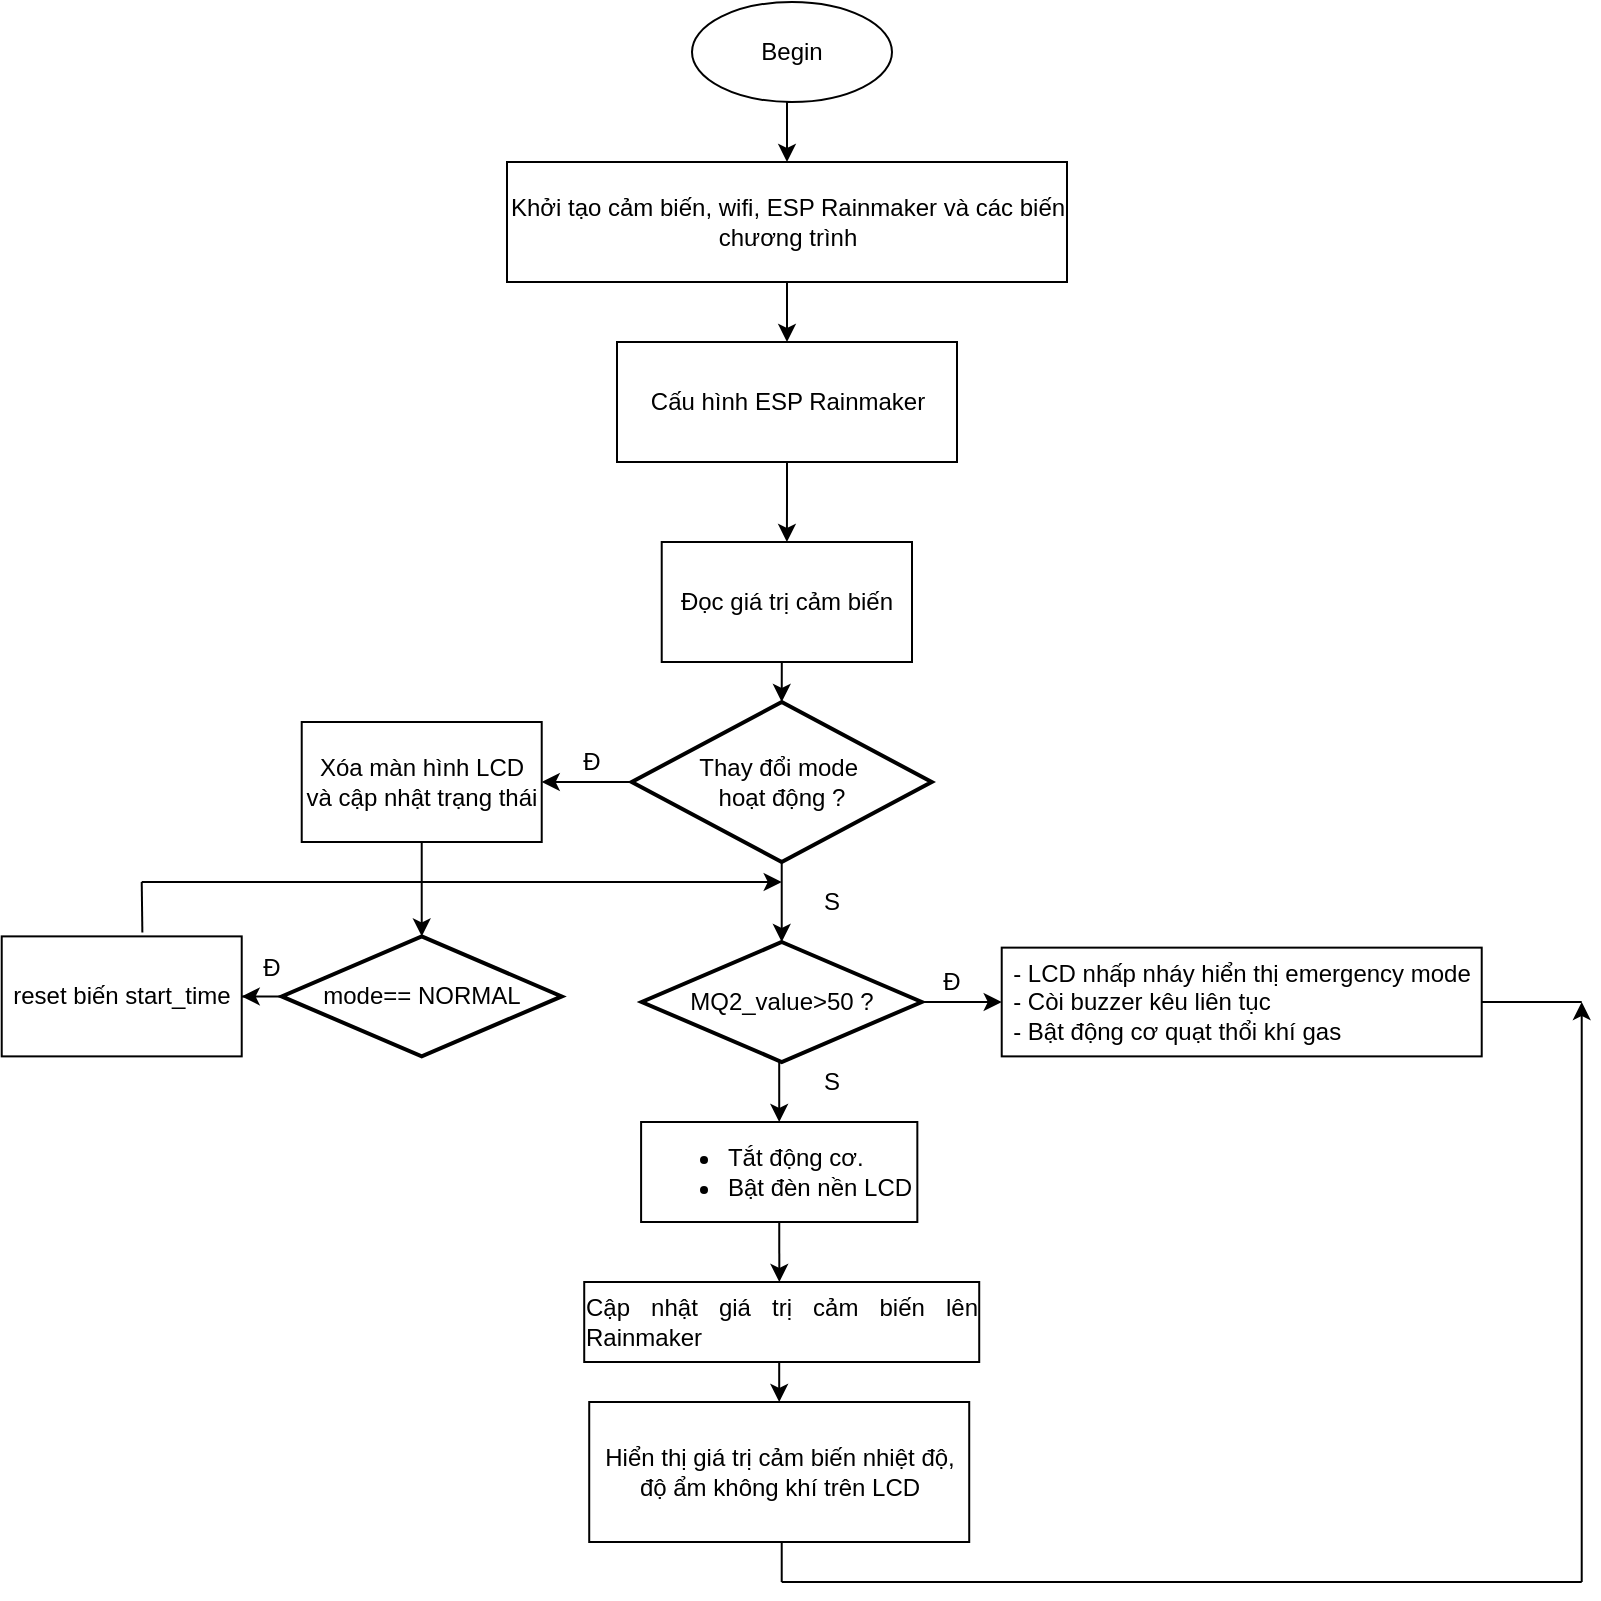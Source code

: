 <mxfile version="25.0.3" pages="3">
  <diagram name="home" id="8qg7KSSjWDyK8bKFyOf4">
    <mxGraphModel dx="1843" dy="796" grid="1" gridSize="10" guides="1" tooltips="1" connect="1" arrows="1" fold="1" page="1" pageScale="1" pageWidth="850" pageHeight="1100" math="0" shadow="0">
      <root>
        <mxCell id="0" />
        <mxCell id="1" parent="0" />
        <mxCell id="Wlit7dpWgTV-Mipl9ggA-3" style="edgeStyle=orthogonalEdgeStyle;rounded=0;orthogonalLoop=1;jettySize=auto;html=1;exitX=0.5;exitY=1;exitDx=0;exitDy=0;entryX=0.5;entryY=0;entryDx=0;entryDy=0;" parent="1" source="Wlit7dpWgTV-Mipl9ggA-1" target="Wlit7dpWgTV-Mipl9ggA-2" edge="1">
          <mxGeometry relative="1" as="geometry" />
        </mxCell>
        <mxCell id="Wlit7dpWgTV-Mipl9ggA-1" value="Begin" style="ellipse;whiteSpace=wrap;html=1;" parent="1" vertex="1">
          <mxGeometry x="350" y="30" width="100" height="50" as="geometry" />
        </mxCell>
        <mxCell id="elH4rZ-bwdhjYJhse8s5-2" value="" style="edgeStyle=orthogonalEdgeStyle;rounded=0;orthogonalLoop=1;jettySize=auto;html=1;" parent="1" source="Wlit7dpWgTV-Mipl9ggA-2" target="elH4rZ-bwdhjYJhse8s5-1" edge="1">
          <mxGeometry relative="1" as="geometry" />
        </mxCell>
        <mxCell id="Wlit7dpWgTV-Mipl9ggA-2" value="Khởi tạo cảm biến, wifi, ESP Rainmaker và các biến chương trình" style="rounded=0;whiteSpace=wrap;html=1;" parent="1" vertex="1">
          <mxGeometry x="257.5" y="110" width="280" height="60" as="geometry" />
        </mxCell>
        <mxCell id="Wlit7dpWgTV-Mipl9ggA-4" value="Đọc giá trị cảm biến" style="rounded=0;whiteSpace=wrap;html=1;" parent="1" vertex="1">
          <mxGeometry x="334.86" y="300" width="125.14" height="60" as="geometry" />
        </mxCell>
        <mxCell id="Wlit7dpWgTV-Mipl9ggA-9" style="edgeStyle=orthogonalEdgeStyle;rounded=0;orthogonalLoop=1;jettySize=auto;html=1;exitX=0;exitY=0.5;exitDx=0;exitDy=0;exitPerimeter=0;entryX=1;entryY=0.5;entryDx=0;entryDy=0;" parent="1" source="Wlit7dpWgTV-Mipl9ggA-6" target="Wlit7dpWgTV-Mipl9ggA-8" edge="1">
          <mxGeometry relative="1" as="geometry" />
        </mxCell>
        <mxCell id="Wlit7dpWgTV-Mipl9ggA-6" value="Thay đổi mode&amp;nbsp;&lt;div&gt;hoạt động ?&lt;/div&gt;" style="strokeWidth=2;html=1;shape=mxgraph.flowchart.decision;whiteSpace=wrap;" parent="1" vertex="1">
          <mxGeometry x="319.86" y="380" width="150" height="80" as="geometry" />
        </mxCell>
        <mxCell id="Wlit7dpWgTV-Mipl9ggA-7" style="edgeStyle=orthogonalEdgeStyle;rounded=0;orthogonalLoop=1;jettySize=auto;html=1;exitX=0.5;exitY=1;exitDx=0;exitDy=0;entryX=0.5;entryY=0;entryDx=0;entryDy=0;entryPerimeter=0;" parent="1" source="Wlit7dpWgTV-Mipl9ggA-4" target="Wlit7dpWgTV-Mipl9ggA-6" edge="1">
          <mxGeometry relative="1" as="geometry" />
        </mxCell>
        <mxCell id="Wlit7dpWgTV-Mipl9ggA-8" value="Xóa màn hình LCD và cập nhật trạng thái" style="rounded=0;whiteSpace=wrap;html=1;" parent="1" vertex="1">
          <mxGeometry x="154.86" y="390" width="120" height="60" as="geometry" />
        </mxCell>
        <mxCell id="Wlit7dpWgTV-Mipl9ggA-13" value="" style="edgeStyle=orthogonalEdgeStyle;rounded=0;orthogonalLoop=1;jettySize=auto;html=1;" parent="1" source="Wlit7dpWgTV-Mipl9ggA-10" target="Wlit7dpWgTV-Mipl9ggA-12" edge="1">
          <mxGeometry relative="1" as="geometry" />
        </mxCell>
        <mxCell id="Wlit7dpWgTV-Mipl9ggA-10" value="mode== NORMAL" style="strokeWidth=2;html=1;shape=mxgraph.flowchart.decision;whiteSpace=wrap;" parent="1" vertex="1">
          <mxGeometry x="144.86" y="497.19" width="140" height="60" as="geometry" />
        </mxCell>
        <mxCell id="Wlit7dpWgTV-Mipl9ggA-11" style="edgeStyle=orthogonalEdgeStyle;rounded=0;orthogonalLoop=1;jettySize=auto;html=1;entryX=0.5;entryY=0;entryDx=0;entryDy=0;entryPerimeter=0;" parent="1" source="Wlit7dpWgTV-Mipl9ggA-8" target="Wlit7dpWgTV-Mipl9ggA-10" edge="1">
          <mxGeometry relative="1" as="geometry" />
        </mxCell>
        <mxCell id="Wlit7dpWgTV-Mipl9ggA-12" value="reset biến start_time" style="rounded=0;whiteSpace=wrap;html=1;" parent="1" vertex="1">
          <mxGeometry x="4.86" y="497.19" width="120" height="60" as="geometry" />
        </mxCell>
        <mxCell id="Wlit7dpWgTV-Mipl9ggA-14" value="Đ" style="text;strokeColor=none;align=center;fillColor=none;html=1;verticalAlign=middle;whiteSpace=wrap;rounded=0;" parent="1" vertex="1">
          <mxGeometry x="274.86" y="400" width="50" height="20" as="geometry" />
        </mxCell>
        <mxCell id="Wlit7dpWgTV-Mipl9ggA-15" value="Đ" style="text;strokeColor=none;align=center;fillColor=none;html=1;verticalAlign=middle;whiteSpace=wrap;rounded=0;" parent="1" vertex="1">
          <mxGeometry x="114.86" y="502.82" width="50" height="20" as="geometry" />
        </mxCell>
        <mxCell id="Wlit7dpWgTV-Mipl9ggA-20" style="edgeStyle=orthogonalEdgeStyle;rounded=0;orthogonalLoop=1;jettySize=auto;html=1;exitX=1;exitY=0.5;exitDx=0;exitDy=0;exitPerimeter=0;entryX=0;entryY=0.5;entryDx=0;entryDy=0;" parent="1" source="Wlit7dpWgTV-Mipl9ggA-16" target="Wlit7dpWgTV-Mipl9ggA-19" edge="1">
          <mxGeometry relative="1" as="geometry" />
        </mxCell>
        <mxCell id="Wlit7dpWgTV-Mipl9ggA-24" style="edgeStyle=orthogonalEdgeStyle;rounded=0;orthogonalLoop=1;jettySize=auto;html=1;exitX=0.5;exitY=1;exitDx=0;exitDy=0;exitPerimeter=0;entryX=0.5;entryY=0;entryDx=0;entryDy=0;" parent="1" source="Wlit7dpWgTV-Mipl9ggA-16" target="Wlit7dpWgTV-Mipl9ggA-23" edge="1">
          <mxGeometry relative="1" as="geometry" />
        </mxCell>
        <mxCell id="Wlit7dpWgTV-Mipl9ggA-16" value="MQ2_value&amp;gt;50 ?" style="strokeWidth=2;html=1;shape=mxgraph.flowchart.decision;whiteSpace=wrap;" parent="1" vertex="1">
          <mxGeometry x="324.86" y="500" width="140" height="60" as="geometry" />
        </mxCell>
        <mxCell id="Wlit7dpWgTV-Mipl9ggA-17" style="edgeStyle=orthogonalEdgeStyle;rounded=0;orthogonalLoop=1;jettySize=auto;html=1;exitX=0.5;exitY=1;exitDx=0;exitDy=0;exitPerimeter=0;entryX=0.5;entryY=0;entryDx=0;entryDy=0;entryPerimeter=0;" parent="1" source="Wlit7dpWgTV-Mipl9ggA-6" target="Wlit7dpWgTV-Mipl9ggA-16" edge="1">
          <mxGeometry relative="1" as="geometry" />
        </mxCell>
        <mxCell id="Wlit7dpWgTV-Mipl9ggA-19" value="&lt;div style=&quot;text-align: justify;&quot;&gt;&lt;span style=&quot;background-color: initial;&quot;&gt;- LCD nhấp nháy hiển thị emergency mode&lt;/span&gt;&lt;/div&gt;&lt;div style=&quot;text-align: justify;&quot;&gt;&lt;span style=&quot;background-color: initial;&quot;&gt;- Còi buzzer kêu liên tục&lt;/span&gt;&lt;/div&gt;&lt;div style=&quot;text-align: justify;&quot;&gt;- Bật động cơ quạt thổi khí gas&lt;/div&gt;" style="rounded=0;whiteSpace=wrap;html=1;" parent="1" vertex="1">
          <mxGeometry x="504.86" y="502.82" width="240" height="54.37" as="geometry" />
        </mxCell>
        <mxCell id="Wlit7dpWgTV-Mipl9ggA-21" value="Đ" style="text;strokeColor=none;align=center;fillColor=none;html=1;verticalAlign=middle;whiteSpace=wrap;rounded=0;" parent="1" vertex="1">
          <mxGeometry x="454.86" y="510" width="50" height="20" as="geometry" />
        </mxCell>
        <mxCell id="Wlit7dpWgTV-Mipl9ggA-22" value="S" style="text;strokeColor=none;align=center;fillColor=none;html=1;verticalAlign=middle;whiteSpace=wrap;rounded=0;" parent="1" vertex="1">
          <mxGeometry x="394.86" y="470" width="50" height="20" as="geometry" />
        </mxCell>
        <mxCell id="Wlit7dpWgTV-Mipl9ggA-23" value="&lt;ul&gt;&lt;li style=&quot;text-align: justify;&quot;&gt;Tắt động cơ.&lt;/li&gt;&lt;li style=&quot;text-align: justify;&quot;&gt;Bật đèn nền LCD&lt;/li&gt;&lt;/ul&gt;" style="rounded=0;whiteSpace=wrap;html=1;" parent="1" vertex="1">
          <mxGeometry x="324.55" y="590" width="138.12" height="50" as="geometry" />
        </mxCell>
        <mxCell id="Wlit7dpWgTV-Mipl9ggA-25" value="S" style="text;strokeColor=none;align=center;fillColor=none;html=1;verticalAlign=middle;whiteSpace=wrap;rounded=0;" parent="1" vertex="1">
          <mxGeometry x="394.86" y="560" width="50" height="20" as="geometry" />
        </mxCell>
        <mxCell id="Wlit7dpWgTV-Mipl9ggA-45" style="edgeStyle=orthogonalEdgeStyle;rounded=0;orthogonalLoop=1;jettySize=auto;html=1;exitX=0.5;exitY=1;exitDx=0;exitDy=0;entryX=0.5;entryY=0;entryDx=0;entryDy=0;" parent="1" source="Wlit7dpWgTV-Mipl9ggA-26" target="Wlit7dpWgTV-Mipl9ggA-44" edge="1">
          <mxGeometry relative="1" as="geometry" />
        </mxCell>
        <mxCell id="Wlit7dpWgTV-Mipl9ggA-26" value="&lt;div style=&quot;text-align: justify;&quot;&gt;&lt;span style=&quot;background-color: initial;&quot;&gt;Cập nhật giá trị cảm biến lên Rainmaker&lt;/span&gt;&lt;/div&gt;" style="rounded=0;whiteSpace=wrap;html=1;" parent="1" vertex="1">
          <mxGeometry x="296.11" y="670" width="197.5" height="40" as="geometry" />
        </mxCell>
        <mxCell id="Wlit7dpWgTV-Mipl9ggA-33" value="" style="endArrow=none;html=1;rounded=0;" parent="1" edge="1">
          <mxGeometry width="50" height="50" relative="1" as="geometry">
            <mxPoint x="744.86" y="530" as="sourcePoint" />
            <mxPoint x="794.86" y="530" as="targetPoint" />
          </mxGeometry>
        </mxCell>
        <mxCell id="Wlit7dpWgTV-Mipl9ggA-37" value="" style="endArrow=none;html=1;rounded=0;exitX=0.586;exitY=-0.033;exitDx=0;exitDy=0;exitPerimeter=0;" parent="1" source="Wlit7dpWgTV-Mipl9ggA-12" edge="1">
          <mxGeometry width="50" height="50" relative="1" as="geometry">
            <mxPoint x="74.86" y="480" as="sourcePoint" />
            <mxPoint x="74.86" y="470" as="targetPoint" />
          </mxGeometry>
        </mxCell>
        <mxCell id="Wlit7dpWgTV-Mipl9ggA-38" value="" style="endArrow=classic;html=1;rounded=0;" parent="1" edge="1">
          <mxGeometry width="50" height="50" relative="1" as="geometry">
            <mxPoint x="74.86" y="470" as="sourcePoint" />
            <mxPoint x="394.86" y="470" as="targetPoint" />
          </mxGeometry>
        </mxCell>
        <mxCell id="Wlit7dpWgTV-Mipl9ggA-44" value="Hiển thị giá trị cảm biến nhiệt độ, độ ẩm không khí trên LCD" style="rounded=0;whiteSpace=wrap;html=1;" parent="1" vertex="1">
          <mxGeometry x="298.61" y="730" width="190" height="70" as="geometry" />
        </mxCell>
        <mxCell id="Q66RYslAVt70fBfj7K9d-1" style="edgeStyle=orthogonalEdgeStyle;rounded=0;orthogonalLoop=1;jettySize=auto;html=1;exitX=0.5;exitY=1;exitDx=0;exitDy=0;entryX=0.494;entryY=0;entryDx=0;entryDy=0;entryPerimeter=0;" parent="1" source="Wlit7dpWgTV-Mipl9ggA-23" target="Wlit7dpWgTV-Mipl9ggA-26" edge="1">
          <mxGeometry relative="1" as="geometry" />
        </mxCell>
        <mxCell id="Q66RYslAVt70fBfj7K9d-2" value="" style="endArrow=none;html=1;rounded=0;" parent="1" edge="1">
          <mxGeometry width="50" height="50" relative="1" as="geometry">
            <mxPoint x="394.86" y="820" as="sourcePoint" />
            <mxPoint x="394.86" y="800" as="targetPoint" />
          </mxGeometry>
        </mxCell>
        <mxCell id="Q66RYslAVt70fBfj7K9d-3" value="" style="endArrow=none;html=1;rounded=0;" parent="1" edge="1">
          <mxGeometry width="50" height="50" relative="1" as="geometry">
            <mxPoint x="394.86" y="820" as="sourcePoint" />
            <mxPoint x="794.86" y="820" as="targetPoint" />
          </mxGeometry>
        </mxCell>
        <mxCell id="Q66RYslAVt70fBfj7K9d-4" value="" style="endArrow=classic;html=1;rounded=0;" parent="1" edge="1">
          <mxGeometry width="50" height="50" relative="1" as="geometry">
            <mxPoint x="794.86" y="820" as="sourcePoint" />
            <mxPoint x="794.86" y="530" as="targetPoint" />
          </mxGeometry>
        </mxCell>
        <mxCell id="elH4rZ-bwdhjYJhse8s5-5" value="" style="edgeStyle=orthogonalEdgeStyle;rounded=0;orthogonalLoop=1;jettySize=auto;html=1;" parent="1" source="elH4rZ-bwdhjYJhse8s5-1" target="Wlit7dpWgTV-Mipl9ggA-4" edge="1">
          <mxGeometry relative="1" as="geometry" />
        </mxCell>
        <mxCell id="elH4rZ-bwdhjYJhse8s5-1" value="Cấu hình ESP Rainmaker" style="rounded=0;whiteSpace=wrap;html=1;" parent="1" vertex="1">
          <mxGeometry x="312.5" y="200" width="170" height="60" as="geometry" />
        </mxCell>
      </root>
    </mxGraphModel>
  </diagram>
  <diagram id="ob4Y7sdsUJjuqwU2RLU9" name="Khóa cửa thông minh">
    <mxGraphModel dx="1075" dy="464" grid="1" gridSize="10" guides="1" tooltips="1" connect="1" arrows="1" fold="1" page="1" pageScale="1" pageWidth="850" pageHeight="1100" math="0" shadow="0">
      <root>
        <mxCell id="0" />
        <mxCell id="1" parent="0" />
        <mxCell id="a9V1Dipidt0TUTCyXqbK-3" style="edgeStyle=orthogonalEdgeStyle;rounded=0;orthogonalLoop=1;jettySize=auto;html=1;exitX=0.5;exitY=1;exitDx=0;exitDy=0;entryX=0.5;entryY=0;entryDx=0;entryDy=0;" parent="1" source="a9V1Dipidt0TUTCyXqbK-1" target="a9V1Dipidt0TUTCyXqbK-2" edge="1">
          <mxGeometry relative="1" as="geometry" />
        </mxCell>
        <mxCell id="a9V1Dipidt0TUTCyXqbK-1" value="begin" style="ellipse;whiteSpace=wrap;html=1;" parent="1" vertex="1">
          <mxGeometry x="380" y="10" width="130" height="60" as="geometry" />
        </mxCell>
        <mxCell id="7CZc5IjabL_Aacm05OP3-6" style="edgeStyle=orthogonalEdgeStyle;rounded=0;orthogonalLoop=1;jettySize=auto;html=1;exitX=0.5;exitY=1;exitDx=0;exitDy=0;entryX=0.5;entryY=0;entryDx=0;entryDy=0;" parent="1" source="a9V1Dipidt0TUTCyXqbK-2" target="7CZc5IjabL_Aacm05OP3-2" edge="1">
          <mxGeometry relative="1" as="geometry" />
        </mxCell>
        <mxCell id="a9V1Dipidt0TUTCyXqbK-2" value="Khởi tạo hệ thống: thư viện và các GPIO của RFID, SERVO,LED,.. Khởi tạo kết nối ESP Rainmaker" style="rounded=0;whiteSpace=wrap;html=1;" parent="1" vertex="1">
          <mxGeometry x="283" y="90" width="325" height="40" as="geometry" />
        </mxCell>
        <mxCell id="7CZc5IjabL_Aacm05OP3-9" value="" style="edgeStyle=orthogonalEdgeStyle;rounded=0;orthogonalLoop=1;jettySize=auto;html=1;" parent="1" source="a9V1Dipidt0TUTCyXqbK-6" target="7CZc5IjabL_Aacm05OP3-8" edge="1">
          <mxGeometry relative="1" as="geometry" />
        </mxCell>
        <mxCell id="a9V1Dipidt0TUTCyXqbK-6" value="Cấu hình RainMaker" style="rounded=0;whiteSpace=wrap;html=1;" parent="1" vertex="1">
          <mxGeometry x="370.5" y="210" width="150" height="30" as="geometry" />
        </mxCell>
        <mxCell id="7CZc5IjabL_Aacm05OP3-7" style="edgeStyle=orthogonalEdgeStyle;rounded=0;orthogonalLoop=1;jettySize=auto;html=1;exitX=0.5;exitY=1;exitDx=0;exitDy=0;entryX=0.5;entryY=0;entryDx=0;entryDy=0;" parent="1" source="7CZc5IjabL_Aacm05OP3-2" target="a9V1Dipidt0TUTCyXqbK-6" edge="1">
          <mxGeometry relative="1" as="geometry" />
        </mxCell>
        <mxCell id="7CZc5IjabL_Aacm05OP3-2" value="Đưa servo quay về góc 0 độ" style="rounded=0;whiteSpace=wrap;html=1;" parent="1" vertex="1">
          <mxGeometry x="368" y="150" width="154.5" height="40" as="geometry" />
        </mxCell>
        <mxCell id="7CZc5IjabL_Aacm05OP3-12" value="" style="edgeStyle=orthogonalEdgeStyle;rounded=0;orthogonalLoop=1;jettySize=auto;html=1;" parent="1" source="7CZc5IjabL_Aacm05OP3-8" target="7CZc5IjabL_Aacm05OP3-11" edge="1">
          <mxGeometry relative="1" as="geometry" />
        </mxCell>
        <mxCell id="7CZc5IjabL_Aacm05OP3-8" value="Đọc giá trị RFID từ EEPROM" style="rounded=0;whiteSpace=wrap;html=1;" parent="1" vertex="1">
          <mxGeometry x="365.75" y="260" width="159.5" height="30" as="geometry" />
        </mxCell>
        <mxCell id="7CZc5IjabL_Aacm05OP3-15" value="" style="edgeStyle=orthogonalEdgeStyle;rounded=0;orthogonalLoop=1;jettySize=auto;html=1;" parent="1" source="7CZc5IjabL_Aacm05OP3-11" target="7CZc5IjabL_Aacm05OP3-13" edge="1">
          <mxGeometry relative="1" as="geometry" />
        </mxCell>
        <mxCell id="7CZc5IjabL_Aacm05OP3-11" value="Cập nhật giá trị pin sau mỗi 30s" style="rounded=0;whiteSpace=wrap;html=1;" parent="1" vertex="1">
          <mxGeometry x="356" y="310" width="179" height="50" as="geometry" />
        </mxCell>
        <mxCell id="7CZc5IjabL_Aacm05OP3-17" value="" style="edgeStyle=orthogonalEdgeStyle;rounded=0;orthogonalLoop=1;jettySize=auto;html=1;" parent="1" source="7CZc5IjabL_Aacm05OP3-13" target="7CZc5IjabL_Aacm05OP3-16" edge="1">
          <mxGeometry relative="1" as="geometry" />
        </mxCell>
        <mxCell id="7CZc5IjabL_Aacm05OP3-13" value="Tính toán phần trăm pin và cập nhật qua RainMaker" style="rounded=0;whiteSpace=wrap;html=1;" parent="1" vertex="1">
          <mxGeometry x="349.75" y="380" width="191.5" height="50" as="geometry" />
        </mxCell>
        <mxCell id="7CZc5IjabL_Aacm05OP3-19" style="edgeStyle=orthogonalEdgeStyle;rounded=0;orthogonalLoop=1;jettySize=auto;html=1;exitX=0;exitY=0.5;exitDx=0;exitDy=0;entryX=1;entryY=0.5;entryDx=0;entryDy=0;" parent="1" source="7CZc5IjabL_Aacm05OP3-16" target="7CZc5IjabL_Aacm05OP3-18" edge="1">
          <mxGeometry relative="1" as="geometry" />
        </mxCell>
        <mxCell id="7CZc5IjabL_Aacm05OP3-27" value="" style="edgeStyle=orthogonalEdgeStyle;rounded=0;orthogonalLoop=1;jettySize=auto;html=1;" parent="1" source="7CZc5IjabL_Aacm05OP3-16" target="7CZc5IjabL_Aacm05OP3-26" edge="1">
          <mxGeometry relative="1" as="geometry" />
        </mxCell>
        <mxCell id="7CZc5IjabL_Aacm05OP3-16" value="Nút nhấn&amp;nbsp;&lt;span style=&quot;background-color: initial;&quot;&gt;được nhấn&amp;nbsp;&lt;/span&gt;&lt;div&gt;&lt;span style=&quot;background-color: initial;&quot;&gt;hơn 50ms ?&lt;/span&gt;&lt;/div&gt;" style="rhombus;whiteSpace=wrap;html=1;" parent="1" vertex="1">
          <mxGeometry x="354" y="460" width="181.75" height="60" as="geometry" />
        </mxCell>
        <mxCell id="7CZc5IjabL_Aacm05OP3-21" value="" style="edgeStyle=orthogonalEdgeStyle;rounded=0;orthogonalLoop=1;jettySize=auto;html=1;" parent="1" source="7CZc5IjabL_Aacm05OP3-18" target="7CZc5IjabL_Aacm05OP3-20" edge="1">
          <mxGeometry relative="1" as="geometry" />
        </mxCell>
        <mxCell id="7CZc5IjabL_Aacm05OP3-18" value="Cửa đang đóng ?" style="rhombus;whiteSpace=wrap;html=1;" parent="1" vertex="1">
          <mxGeometry x="210" y="465" width="120" height="50" as="geometry" />
        </mxCell>
        <mxCell id="7CZc5IjabL_Aacm05OP3-20" value="Mở cửa 5s rồi đóng" style="rounded=0;whiteSpace=wrap;html=1;" parent="1" vertex="1">
          <mxGeometry x="120" y="475" width="60" height="30" as="geometry" />
        </mxCell>
        <mxCell id="7CZc5IjabL_Aacm05OP3-23" value="S" style="text;strokeColor=none;align=center;fillColor=none;html=1;verticalAlign=middle;whiteSpace=wrap;rounded=0;" parent="1" vertex="1">
          <mxGeometry x="170" y="465" width="60" height="20" as="geometry" />
        </mxCell>
        <mxCell id="7CZc5IjabL_Aacm05OP3-24" value="Đ" style="text;strokeColor=none;align=center;fillColor=none;html=1;verticalAlign=middle;whiteSpace=wrap;rounded=0;" parent="1" vertex="1">
          <mxGeometry x="310.5" y="465" width="60" height="20" as="geometry" />
        </mxCell>
        <mxCell id="7CZc5IjabL_Aacm05OP3-29" value="" style="edgeStyle=orthogonalEdgeStyle;rounded=0;orthogonalLoop=1;jettySize=auto;html=1;" parent="1" source="7CZc5IjabL_Aacm05OP3-26" target="7CZc5IjabL_Aacm05OP3-28" edge="1">
          <mxGeometry relative="1" as="geometry" />
        </mxCell>
        <mxCell id="7CZc5IjabL_Aacm05OP3-26" value="Phát hiện RFID" style="rhombus;whiteSpace=wrap;html=1;" parent="1" vertex="1">
          <mxGeometry x="384.88" y="550" width="120" height="50" as="geometry" />
        </mxCell>
        <mxCell id="7CZc5IjabL_Aacm05OP3-34" value="" style="edgeStyle=orthogonalEdgeStyle;rounded=0;orthogonalLoop=1;jettySize=auto;html=1;" parent="1" source="7CZc5IjabL_Aacm05OP3-28" target="7CZc5IjabL_Aacm05OP3-33" edge="1">
          <mxGeometry relative="1" as="geometry" />
        </mxCell>
        <mxCell id="7CZc5IjabL_Aacm05OP3-28" value="Đọc UID của thẻ." style="rounded=0;whiteSpace=wrap;html=1;" parent="1" vertex="1">
          <mxGeometry x="220" y="545" width="120" height="60" as="geometry" />
        </mxCell>
        <mxCell id="7CZc5IjabL_Aacm05OP3-31" value="" style="endArrow=none;html=1;rounded=0;" parent="1" edge="1">
          <mxGeometry width="50" height="50" relative="1" as="geometry">
            <mxPoint x="149.83" y="475" as="sourcePoint" />
            <mxPoint x="150" y="300" as="targetPoint" />
          </mxGeometry>
        </mxCell>
        <mxCell id="7CZc5IjabL_Aacm05OP3-32" value="" style="endArrow=classic;html=1;rounded=0;" parent="1" edge="1">
          <mxGeometry width="50" height="50" relative="1" as="geometry">
            <mxPoint x="150" y="300" as="sourcePoint" />
            <mxPoint x="440" y="300" as="targetPoint" />
          </mxGeometry>
        </mxCell>
        <mxCell id="7CZc5IjabL_Aacm05OP3-36" value="" style="edgeStyle=orthogonalEdgeStyle;rounded=0;orthogonalLoop=1;jettySize=auto;html=1;" parent="1" source="7CZc5IjabL_Aacm05OP3-33" target="7CZc5IjabL_Aacm05OP3-35" edge="1">
          <mxGeometry relative="1" as="geometry" />
        </mxCell>
        <mxCell id="7CZc5IjabL_Aacm05OP3-38" value="" style="edgeStyle=orthogonalEdgeStyle;rounded=0;orthogonalLoop=1;jettySize=auto;html=1;" parent="1" source="7CZc5IjabL_Aacm05OP3-33" target="7CZc5IjabL_Aacm05OP3-37" edge="1">
          <mxGeometry relative="1" as="geometry" />
        </mxCell>
        <mxCell id="7CZc5IjabL_Aacm05OP3-33" value="So sánh UID trong EEPROM" style="rhombus;whiteSpace=wrap;html=1;" parent="1" vertex="1">
          <mxGeometry x="209.75" y="630" width="140" height="70" as="geometry" />
        </mxCell>
        <mxCell id="7CZc5IjabL_Aacm05OP3-35" value="Mở khóa (Authorized Access)." style="rounded=0;whiteSpace=wrap;html=1;" parent="1" vertex="1">
          <mxGeometry x="90" y="642.5" width="90" height="45" as="geometry" />
        </mxCell>
        <mxCell id="7CZc5IjabL_Aacm05OP3-37" value="Thông báo lỗi (Access Denied)" style="rounded=0;whiteSpace=wrap;html=1;" parent="1" vertex="1">
          <mxGeometry x="235" y="742.5" width="90" height="45" as="geometry" />
        </mxCell>
        <mxCell id="7CZc5IjabL_Aacm05OP3-50" value="" style="endArrow=none;html=1;rounded=0;" parent="1" edge="1">
          <mxGeometry width="50" height="50" relative="1" as="geometry">
            <mxPoint x="120" y="730" as="sourcePoint" />
            <mxPoint x="120.0" y="687.5" as="targetPoint" />
          </mxGeometry>
        </mxCell>
        <mxCell id="7CZc5IjabL_Aacm05OP3-55" value="" style="edgeStyle=orthogonalEdgeStyle;rounded=0;orthogonalLoop=1;jettySize=auto;html=1;" parent="1" source="7CZc5IjabL_Aacm05OP3-52" target="7CZc5IjabL_Aacm05OP3-54" edge="1">
          <mxGeometry relative="1" as="geometry" />
        </mxCell>
        <mxCell id="7CZc5IjabL_Aacm05OP3-57" value="" style="edgeStyle=orthogonalEdgeStyle;rounded=0;orthogonalLoop=1;jettySize=auto;html=1;" parent="1" source="7CZc5IjabL_Aacm05OP3-52" target="7CZc5IjabL_Aacm05OP3-56" edge="1">
          <mxGeometry relative="1" as="geometry" />
        </mxCell>
        <mxCell id="7CZc5IjabL_Aacm05OP3-52" value="Thêm/xóa UID" style="rhombus;whiteSpace=wrap;html=1;" parent="1" vertex="1">
          <mxGeometry x="383.25" y="880" width="124.5" height="40" as="geometry" />
        </mxCell>
        <mxCell id="7CZc5IjabL_Aacm05OP3-54" value="&lt;li&gt;Đọc UID thẻ và kiểm tra xem đã tồn tại chưa.&lt;/li&gt;&lt;li&gt;Nếu chưa có, lưu UID vào EEPROM và thông báo thành công.&lt;/li&gt;" style="rounded=0;whiteSpace=wrap;html=1;" parent="1" vertex="1">
          <mxGeometry x="109.75" y="870" width="240" height="60" as="geometry" />
        </mxCell>
        <mxCell id="7CZc5IjabL_Aacm05OP3-56" value="&lt;li&gt;Đọc UID thẻ, xóa UID khỏi EEPROM và thông báo thành công.&lt;/li&gt;" style="rounded=0;whiteSpace=wrap;html=1;" parent="1" vertex="1">
          <mxGeometry x="324.88" y="950" width="240" height="60" as="geometry" />
        </mxCell>
        <mxCell id="7CZc5IjabL_Aacm05OP3-58" value="" style="endArrow=classic;html=1;rounded=0;" parent="1" edge="1">
          <mxGeometry width="50" height="50" relative="1" as="geometry">
            <mxPoint x="640" y="300" as="sourcePoint" />
            <mxPoint x="447.75" y="300" as="targetPoint" />
          </mxGeometry>
        </mxCell>
        <mxCell id="7CZc5IjabL_Aacm05OP3-60" value="" style="endArrow=classic;html=1;rounded=0;" parent="1" edge="1">
          <mxGeometry width="50" height="50" relative="1" as="geometry">
            <mxPoint x="564.88" y="979.71" as="sourcePoint" />
            <mxPoint x="640" y="980" as="targetPoint" />
          </mxGeometry>
        </mxCell>
        <mxCell id="7CZc5IjabL_Aacm05OP3-61" value="" style="endArrow=none;html=1;rounded=0;" parent="1" edge="1">
          <mxGeometry width="50" height="50" relative="1" as="geometry">
            <mxPoint x="240" y="1020" as="sourcePoint" />
            <mxPoint x="240" y="930" as="targetPoint" />
          </mxGeometry>
        </mxCell>
        <mxCell id="7CZc5IjabL_Aacm05OP3-62" value="" style="endArrow=none;html=1;rounded=0;" parent="1" edge="1">
          <mxGeometry width="50" height="50" relative="1" as="geometry">
            <mxPoint x="240.5" y="1020" as="sourcePoint" />
            <mxPoint x="640" y="1020" as="targetPoint" />
          </mxGeometry>
        </mxCell>
        <mxCell id="7CZc5IjabL_Aacm05OP3-63" value="" style="endArrow=classic;html=1;rounded=0;" parent="1" edge="1">
          <mxGeometry width="50" height="50" relative="1" as="geometry">
            <mxPoint x="640" y="1020" as="sourcePoint" />
            <mxPoint x="640" y="980" as="targetPoint" />
          </mxGeometry>
        </mxCell>
        <mxCell id="Fkr2G4n5Gw4H-ox9nk7r-1" value="Nhận lệnh thêm/xóa từ&amp;nbsp;&lt;div&gt;ESP Rainmaker ?&lt;/div&gt;" style="rhombus;whiteSpace=wrap;html=1;" parent="1" vertex="1">
          <mxGeometry x="360.5" y="780" width="170" height="57.5" as="geometry" />
        </mxCell>
        <mxCell id="Fkr2G4n5Gw4H-ox9nk7r-5" value="" style="endArrow=classic;html=1;rounded=0;entryX=0.5;entryY=0;entryDx=0;entryDy=0;" parent="1" target="Fkr2G4n5Gw4H-ox9nk7r-1" edge="1">
          <mxGeometry width="50" height="50" relative="1" as="geometry">
            <mxPoint x="445.33" y="600" as="sourcePoint" />
            <mxPoint x="445.33" y="620" as="targetPoint" />
          </mxGeometry>
        </mxCell>
        <mxCell id="Fkr2G4n5Gw4H-ox9nk7r-6" value="" style="endArrow=classic;html=1;rounded=0;" parent="1" edge="1">
          <mxGeometry width="50" height="50" relative="1" as="geometry">
            <mxPoint x="120" y="730" as="sourcePoint" />
            <mxPoint x="440" y="730" as="targetPoint" />
          </mxGeometry>
        </mxCell>
        <mxCell id="Fkr2G4n5Gw4H-ox9nk7r-9" style="edgeStyle=orthogonalEdgeStyle;rounded=0;orthogonalLoop=1;jettySize=auto;html=1;exitX=0.5;exitY=1;exitDx=0;exitDy=0;entryX=0.509;entryY=-0.067;entryDx=0;entryDy=0;entryPerimeter=0;" parent="1" source="Fkr2G4n5Gw4H-ox9nk7r-1" target="7CZc5IjabL_Aacm05OP3-52" edge="1">
          <mxGeometry relative="1" as="geometry" />
        </mxCell>
        <mxCell id="Fkr2G4n5Gw4H-ox9nk7r-10" value="" style="endArrow=classic;html=1;rounded=0;" parent="1" edge="1">
          <mxGeometry width="50" height="50" relative="1" as="geometry">
            <mxPoint x="325" y="760" as="sourcePoint" />
            <mxPoint x="440" y="760" as="targetPoint" />
          </mxGeometry>
        </mxCell>
        <mxCell id="Fkr2G4n5Gw4H-ox9nk7r-11" value="" style="endArrow=none;html=1;rounded=0;" parent="1" edge="1">
          <mxGeometry width="50" height="50" relative="1" as="geometry">
            <mxPoint x="640" y="980" as="sourcePoint" />
            <mxPoint x="640" y="300" as="targetPoint" />
          </mxGeometry>
        </mxCell>
        <mxCell id="PDVOTt2sNQmR9RnoTWeu-1" value="S" style="text;strokeColor=none;align=center;fillColor=none;html=1;verticalAlign=middle;whiteSpace=wrap;rounded=0;" vertex="1" parent="1">
          <mxGeometry x="430" y="525" width="60" height="20" as="geometry" />
        </mxCell>
        <mxCell id="PDVOTt2sNQmR9RnoTWeu-2" value="Đ" style="text;strokeColor=none;align=center;fillColor=none;html=1;verticalAlign=middle;whiteSpace=wrap;rounded=0;" vertex="1" parent="1">
          <mxGeometry x="340" y="550" width="60" height="20" as="geometry" />
        </mxCell>
        <mxCell id="PDVOTt2sNQmR9RnoTWeu-3" value="S" style="text;strokeColor=none;align=center;fillColor=none;html=1;verticalAlign=middle;whiteSpace=wrap;rounded=0;" vertex="1" parent="1">
          <mxGeometry x="444.88" y="600" width="35.12" height="20" as="geometry" />
        </mxCell>
        <mxCell id="PDVOTt2sNQmR9RnoTWeu-4" value="Đ" style="text;strokeColor=none;align=center;fillColor=none;html=1;verticalAlign=middle;whiteSpace=wrap;rounded=0;" vertex="1" parent="1">
          <mxGeometry x="170" y="642.5" width="60" height="20" as="geometry" />
        </mxCell>
        <mxCell id="PDVOTt2sNQmR9RnoTWeu-5" value="S" style="text;strokeColor=none;align=center;fillColor=none;html=1;verticalAlign=middle;whiteSpace=wrap;rounded=0;" vertex="1" parent="1">
          <mxGeometry x="250" y="700" width="40" height="20" as="geometry" />
        </mxCell>
        <mxCell id="PDVOTt2sNQmR9RnoTWeu-6" value="" style="endArrow=classic;html=1;rounded=0;" edge="1" parent="1">
          <mxGeometry width="50" height="50" relative="1" as="geometry">
            <mxPoint x="530.5" y="808.33" as="sourcePoint" />
            <mxPoint x="640" y="810" as="targetPoint" />
          </mxGeometry>
        </mxCell>
        <mxCell id="PDVOTt2sNQmR9RnoTWeu-7" value="Đ" style="text;strokeColor=none;align=center;fillColor=none;html=1;verticalAlign=middle;whiteSpace=wrap;rounded=0;" vertex="1" parent="1">
          <mxGeometry x="440" y="837.5" width="40" height="20" as="geometry" />
        </mxCell>
        <mxCell id="PDVOTt2sNQmR9RnoTWeu-8" value="S" style="text;strokeColor=none;align=center;fillColor=none;html=1;verticalAlign=middle;whiteSpace=wrap;rounded=0;" vertex="1" parent="1">
          <mxGeometry x="560" y="787.5" width="35" height="20" as="geometry" />
        </mxCell>
        <mxCell id="PDVOTt2sNQmR9RnoTWeu-9" value="Thêm" style="text;strokeColor=none;align=center;fillColor=none;html=1;verticalAlign=middle;whiteSpace=wrap;rounded=0;" vertex="1" parent="1">
          <mxGeometry x="340" y="870" width="60" height="30" as="geometry" />
        </mxCell>
        <mxCell id="PDVOTt2sNQmR9RnoTWeu-10" value="Xóa" style="text;strokeColor=none;align=center;fillColor=none;html=1;verticalAlign=middle;whiteSpace=wrap;rounded=0;" vertex="1" parent="1">
          <mxGeometry x="440" y="920" width="60" height="20" as="geometry" />
        </mxCell>
      </root>
    </mxGraphModel>
  </diagram>
  <diagram id="d8oiAFbNmj3-CJshj4cL" name="Điều khiển tải">
    <mxGraphModel dx="359" dy="384" grid="1" gridSize="10" guides="1" tooltips="1" connect="1" arrows="1" fold="1" page="1" pageScale="1" pageWidth="850" pageHeight="1100" math="0" shadow="0">
      <root>
        <mxCell id="0" />
        <mxCell id="1" parent="0" />
        <mxCell id="A-OBrXVmDhHS4X8s1ycy-3" style="edgeStyle=orthogonalEdgeStyle;rounded=0;orthogonalLoop=1;jettySize=auto;html=1;exitX=0.5;exitY=1;exitDx=0;exitDy=0;entryX=0.5;entryY=0;entryDx=0;entryDy=0;" edge="1" parent="1" source="rMdEkehnluxkvGSRZkKG-1" target="Xky8LruGs2_-deWcUfpZ-1">
          <mxGeometry relative="1" as="geometry" />
        </mxCell>
        <mxCell id="rMdEkehnluxkvGSRZkKG-1" value="Begin" style="ellipse;whiteSpace=wrap;html=1;" parent="1" vertex="1">
          <mxGeometry x="370" y="10" width="115" height="50" as="geometry" />
        </mxCell>
        <mxCell id="A-OBrXVmDhHS4X8s1ycy-4" value="" style="edgeStyle=orthogonalEdgeStyle;rounded=0;orthogonalLoop=1;jettySize=auto;html=1;" edge="1" parent="1" source="Xky8LruGs2_-deWcUfpZ-1" target="A-OBrXVmDhHS4X8s1ycy-1">
          <mxGeometry relative="1" as="geometry" />
        </mxCell>
        <mxCell id="Xky8LruGs2_-deWcUfpZ-1" value="Cấu hình GPIO, cảm biến, Node ESP Rainmaker, kết nối ESP Rainmaker" style="rounded=0;whiteSpace=wrap;html=1;" vertex="1" parent="1">
          <mxGeometry x="316.25" y="90" width="222.5" height="50" as="geometry" />
        </mxCell>
        <mxCell id="A-OBrXVmDhHS4X8s1ycy-1" value="Khởi tạo Relay (Tắt)" style="rounded=0;whiteSpace=wrap;html=1;" vertex="1" parent="1">
          <mxGeometry x="367.5" y="170" width="120" height="40" as="geometry" />
        </mxCell>
      </root>
    </mxGraphModel>
  </diagram>
</mxfile>
